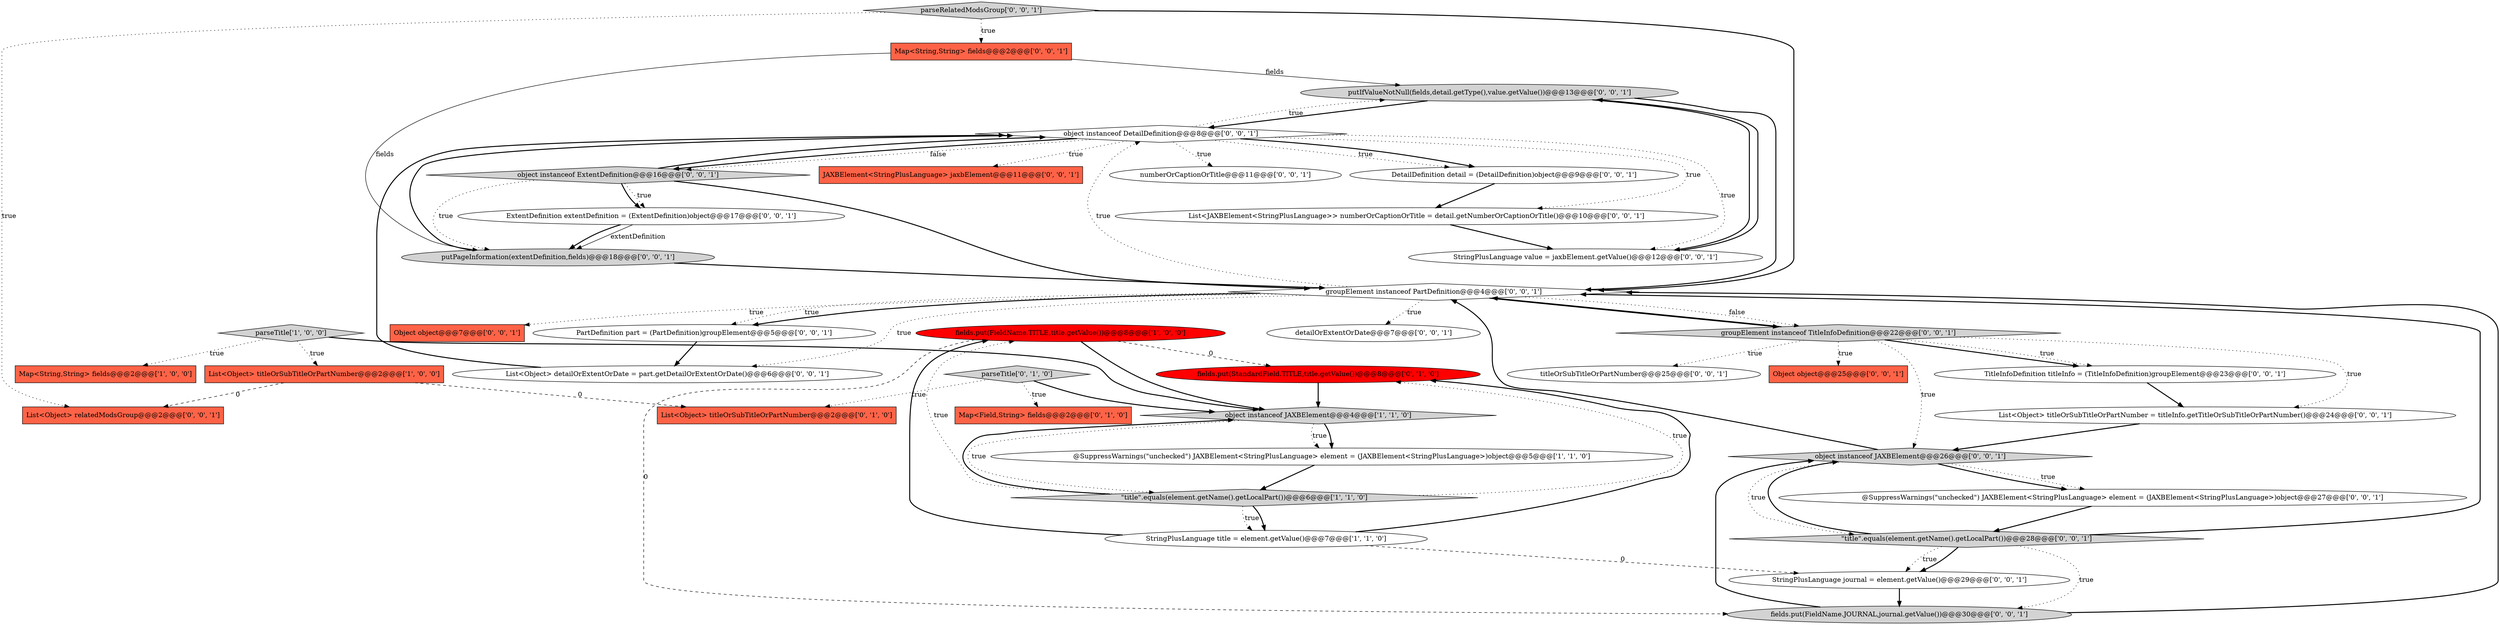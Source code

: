 digraph {
10 [style = filled, label = "List<Object> titleOrSubTitleOrPartNumber@@@2@@@['0', '1', '0']", fillcolor = tomato, shape = box image = "AAA1AAABBB2BBB"];
9 [style = filled, label = "fields.put(StandardField.TITLE,title.getValue())@@@8@@@['0', '1', '0']", fillcolor = red, shape = ellipse image = "AAA1AAABBB2BBB"];
13 [style = filled, label = "Map<String,String> fields@@@2@@@['0', '0', '1']", fillcolor = tomato, shape = box image = "AAA0AAABBB3BBB"];
35 [style = filled, label = "parseRelatedModsGroup['0', '0', '1']", fillcolor = lightgray, shape = diamond image = "AAA0AAABBB3BBB"];
5 [style = filled, label = "List<Object> titleOrSubTitleOrPartNumber@@@2@@@['1', '0', '0']", fillcolor = tomato, shape = box image = "AAA1AAABBB1BBB"];
8 [style = filled, label = "Map<Field,String> fields@@@2@@@['0', '1', '0']", fillcolor = tomato, shape = box image = "AAA0AAABBB2BBB"];
6 [style = filled, label = "\"title\".equals(element.getName().getLocalPart())@@@6@@@['1', '1', '0']", fillcolor = lightgray, shape = diamond image = "AAA0AAABBB1BBB"];
2 [style = filled, label = "@SuppressWarnings(\"unchecked\") JAXBElement<StringPlusLanguage> element = (JAXBElement<StringPlusLanguage>)object@@@5@@@['1', '1', '0']", fillcolor = white, shape = ellipse image = "AAA0AAABBB1BBB"];
26 [style = filled, label = "List<Object> relatedModsGroup@@@2@@@['0', '0', '1']", fillcolor = tomato, shape = box image = "AAA0AAABBB3BBB"];
15 [style = filled, label = "detailOrExtentOrDate@@@7@@@['0', '0', '1']", fillcolor = white, shape = ellipse image = "AAA0AAABBB3BBB"];
3 [style = filled, label = "parseTitle['1', '0', '0']", fillcolor = lightgray, shape = diamond image = "AAA0AAABBB1BBB"];
34 [style = filled, label = "JAXBElement<StringPlusLanguage> jaxbElement@@@11@@@['0', '0', '1']", fillcolor = tomato, shape = box image = "AAA0AAABBB3BBB"];
33 [style = filled, label = "numberOrCaptionOrTitle@@@11@@@['0', '0', '1']", fillcolor = white, shape = ellipse image = "AAA0AAABBB3BBB"];
1 [style = filled, label = "StringPlusLanguage title = element.getValue()@@@7@@@['1', '1', '0']", fillcolor = white, shape = ellipse image = "AAA0AAABBB1BBB"];
11 [style = filled, label = "parseTitle['0', '1', '0']", fillcolor = lightgray, shape = diamond image = "AAA0AAABBB2BBB"];
14 [style = filled, label = "putIfValueNotNull(fields,detail.getType(),value.getValue())@@@13@@@['0', '0', '1']", fillcolor = lightgray, shape = ellipse image = "AAA0AAABBB3BBB"];
27 [style = filled, label = "TitleInfoDefinition titleInfo = (TitleInfoDefinition)groupElement@@@23@@@['0', '0', '1']", fillcolor = white, shape = ellipse image = "AAA0AAABBB3BBB"];
32 [style = filled, label = "List<Object> detailOrExtentOrDate = part.getDetailOrExtentOrDate()@@@6@@@['0', '0', '1']", fillcolor = white, shape = ellipse image = "AAA0AAABBB3BBB"];
0 [style = filled, label = "object instanceof JAXBElement@@@4@@@['1', '1', '0']", fillcolor = lightgray, shape = diamond image = "AAA0AAABBB1BBB"];
22 [style = filled, label = "titleOrSubTitleOrPartNumber@@@25@@@['0', '0', '1']", fillcolor = white, shape = ellipse image = "AAA0AAABBB3BBB"];
18 [style = filled, label = "StringPlusLanguage value = jaxbElement.getValue()@@@12@@@['0', '0', '1']", fillcolor = white, shape = ellipse image = "AAA0AAABBB3BBB"];
12 [style = filled, label = "object instanceof ExtentDefinition@@@16@@@['0', '0', '1']", fillcolor = lightgray, shape = diamond image = "AAA0AAABBB3BBB"];
28 [style = filled, label = "List<Object> titleOrSubTitleOrPartNumber = titleInfo.getTitleOrSubTitleOrPartNumber()@@@24@@@['0', '0', '1']", fillcolor = white, shape = ellipse image = "AAA0AAABBB3BBB"];
31 [style = filled, label = "\"title\".equals(element.getName().getLocalPart())@@@28@@@['0', '0', '1']", fillcolor = lightgray, shape = diamond image = "AAA0AAABBB3BBB"];
16 [style = filled, label = "List<JAXBElement<StringPlusLanguage>> numberOrCaptionOrTitle = detail.getNumberOrCaptionOrTitle()@@@10@@@['0', '0', '1']", fillcolor = white, shape = ellipse image = "AAA0AAABBB3BBB"];
7 [style = filled, label = "fields.put(FieldName.TITLE,title.getValue())@@@8@@@['1', '0', '0']", fillcolor = red, shape = ellipse image = "AAA1AAABBB1BBB"];
37 [style = filled, label = "Object object@@@25@@@['0', '0', '1']", fillcolor = tomato, shape = box image = "AAA0AAABBB3BBB"];
39 [style = filled, label = "fields.put(FieldName.JOURNAL,journal.getValue())@@@30@@@['0', '0', '1']", fillcolor = lightgray, shape = ellipse image = "AAA0AAABBB3BBB"];
17 [style = filled, label = "putPageInformation(extentDefinition,fields)@@@18@@@['0', '0', '1']", fillcolor = lightgray, shape = ellipse image = "AAA0AAABBB3BBB"];
21 [style = filled, label = "object instanceof DetailDefinition@@@8@@@['0', '0', '1']", fillcolor = white, shape = diamond image = "AAA0AAABBB3BBB"];
24 [style = filled, label = "object instanceof JAXBElement@@@26@@@['0', '0', '1']", fillcolor = lightgray, shape = diamond image = "AAA0AAABBB3BBB"];
23 [style = filled, label = "StringPlusLanguage journal = element.getValue()@@@29@@@['0', '0', '1']", fillcolor = white, shape = ellipse image = "AAA0AAABBB3BBB"];
25 [style = filled, label = "groupElement instanceof TitleInfoDefinition@@@22@@@['0', '0', '1']", fillcolor = lightgray, shape = diamond image = "AAA0AAABBB3BBB"];
29 [style = filled, label = "groupElement instanceof PartDefinition@@@4@@@['0', '0', '1']", fillcolor = white, shape = diamond image = "AAA0AAABBB3BBB"];
38 [style = filled, label = "DetailDefinition detail = (DetailDefinition)object@@@9@@@['0', '0', '1']", fillcolor = white, shape = ellipse image = "AAA0AAABBB3BBB"];
19 [style = filled, label = "@SuppressWarnings(\"unchecked\") JAXBElement<StringPlusLanguage> element = (JAXBElement<StringPlusLanguage>)object@@@27@@@['0', '0', '1']", fillcolor = white, shape = ellipse image = "AAA0AAABBB3BBB"];
36 [style = filled, label = "Object object@@@7@@@['0', '0', '1']", fillcolor = tomato, shape = box image = "AAA0AAABBB3BBB"];
20 [style = filled, label = "ExtentDefinition extentDefinition = (ExtentDefinition)object@@@17@@@['0', '0', '1']", fillcolor = white, shape = ellipse image = "AAA0AAABBB3BBB"];
30 [style = filled, label = "PartDefinition part = (PartDefinition)groupElement@@@5@@@['0', '0', '1']", fillcolor = white, shape = ellipse image = "AAA0AAABBB3BBB"];
4 [style = filled, label = "Map<String,String> fields@@@2@@@['1', '0', '0']", fillcolor = tomato, shape = box image = "AAA0AAABBB1BBB"];
29->30 [style = bold, label=""];
21->18 [style = dotted, label="true"];
2->6 [style = bold, label=""];
27->28 [style = bold, label=""];
13->17 [style = solid, label="fields"];
6->1 [style = dotted, label="true"];
35->26 [style = dotted, label="true"];
39->24 [style = bold, label=""];
25->28 [style = dotted, label="true"];
25->29 [style = bold, label=""];
0->6 [style = dotted, label="true"];
21->38 [style = dotted, label="true"];
21->38 [style = bold, label=""];
12->20 [style = dotted, label="true"];
11->8 [style = dotted, label="true"];
17->21 [style = bold, label=""];
29->36 [style = dotted, label="true"];
31->39 [style = dotted, label="true"];
39->29 [style = bold, label=""];
12->17 [style = dotted, label="true"];
24->19 [style = bold, label=""];
5->26 [style = dashed, label="0"];
12->21 [style = bold, label=""];
11->10 [style = dotted, label="true"];
31->29 [style = bold, label=""];
7->0 [style = bold, label=""];
13->14 [style = solid, label="fields"];
20->17 [style = solid, label="extentDefinition"];
3->0 [style = bold, label=""];
21->33 [style = dotted, label="true"];
25->27 [style = bold, label=""];
3->5 [style = dotted, label="true"];
12->29 [style = bold, label=""];
31->23 [style = dotted, label="true"];
6->7 [style = dotted, label="true"];
28->24 [style = bold, label=""];
24->19 [style = dotted, label="true"];
14->18 [style = bold, label=""];
29->21 [style = dotted, label="true"];
21->16 [style = dotted, label="true"];
7->39 [style = dashed, label="0"];
29->32 [style = dotted, label="true"];
14->21 [style = bold, label=""];
29->25 [style = dotted, label="false"];
16->18 [style = bold, label=""];
35->29 [style = bold, label=""];
31->24 [style = bold, label=""];
38->16 [style = bold, label=""];
12->20 [style = bold, label=""];
25->24 [style = dotted, label="true"];
30->32 [style = bold, label=""];
1->7 [style = bold, label=""];
1->9 [style = bold, label=""];
21->12 [style = bold, label=""];
6->1 [style = bold, label=""];
5->10 [style = dashed, label="0"];
6->9 [style = dotted, label="true"];
7->9 [style = dashed, label="0"];
35->13 [style = dotted, label="true"];
14->29 [style = bold, label=""];
23->39 [style = bold, label=""];
1->23 [style = dashed, label="0"];
25->37 [style = dotted, label="true"];
32->21 [style = bold, label=""];
20->17 [style = bold, label=""];
31->23 [style = bold, label=""];
9->0 [style = bold, label=""];
19->31 [style = bold, label=""];
0->2 [style = bold, label=""];
24->31 [style = dotted, label="true"];
3->4 [style = dotted, label="true"];
29->25 [style = bold, label=""];
21->34 [style = dotted, label="true"];
6->0 [style = bold, label=""];
24->29 [style = bold, label=""];
29->15 [style = dotted, label="true"];
11->0 [style = bold, label=""];
21->14 [style = dotted, label="true"];
29->30 [style = dotted, label="true"];
25->22 [style = dotted, label="true"];
21->12 [style = dotted, label="false"];
0->2 [style = dotted, label="true"];
25->27 [style = dotted, label="true"];
17->29 [style = bold, label=""];
18->14 [style = bold, label=""];
}
